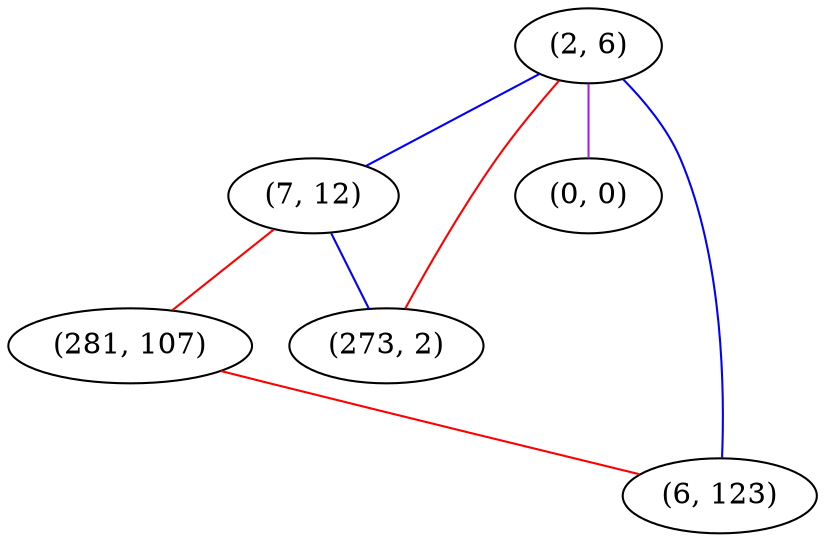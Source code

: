 graph "" {
"(2, 6)";
"(7, 12)";
"(281, 107)";
"(273, 2)";
"(0, 0)";
"(6, 123)";
"(2, 6)" -- "(273, 2)"  [color=red, key=0, weight=1];
"(2, 6)" -- "(7, 12)"  [color=blue, key=0, weight=3];
"(2, 6)" -- "(0, 0)"  [color=purple, key=0, weight=4];
"(2, 6)" -- "(6, 123)"  [color=blue, key=0, weight=3];
"(7, 12)" -- "(273, 2)"  [color=blue, key=0, weight=3];
"(7, 12)" -- "(281, 107)"  [color=red, key=0, weight=1];
"(281, 107)" -- "(6, 123)"  [color=red, key=0, weight=1];
}
